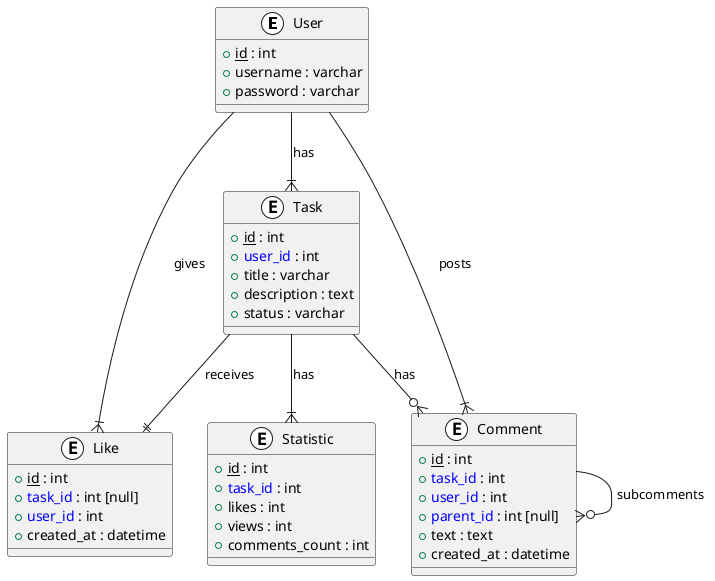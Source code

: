 @startuml
!define ENTITY(name,desc) class name as "desc" << (E,white) >>
!define PRIMARY_KEY(x) <u>x</u>
!define FOREIGN_KEY(x) <color:blue>x</color>

ENTITY(User, "User") {
    +PRIMARY_KEY(id) : int
    +username : varchar
    +password : varchar
}

ENTITY(Task, "Task") {
    +PRIMARY_KEY(id) : int
    +FOREIGN_KEY(user_id) : int
    +title : varchar
    +description : text
    +status : varchar
}

ENTITY(Statistic, "Statistic") {
    +PRIMARY_KEY(id) : int
    +FOREIGN_KEY(task_id) : int
    +likes : int
    +views : int
    +comments_count : int
}

ENTITY(Comment, "Comment") {
    +PRIMARY_KEY(id) : int
    +FOREIGN_KEY(task_id) : int
    +FOREIGN_KEY(user_id) : int
    +FOREIGN_KEY(parent_id) : int [null]
    +text : text
    +created_at : datetime
}

ENTITY(Like, "Like") {
    +PRIMARY_KEY(id) : int
    +FOREIGN_KEY(task_id) : int [null]
    +FOREIGN_KEY(user_id) : int
    +created_at : datetime
}

User --|{ Task : "has"
User --|{ Comment : "posts"
User --|{ Like : "gives"

Task --|{ Statistic : "has"
Task --|| Like : "receives"
Task --o{ Comment : "has"

Comment --o{ Comment : "subcomments"
@enduml
